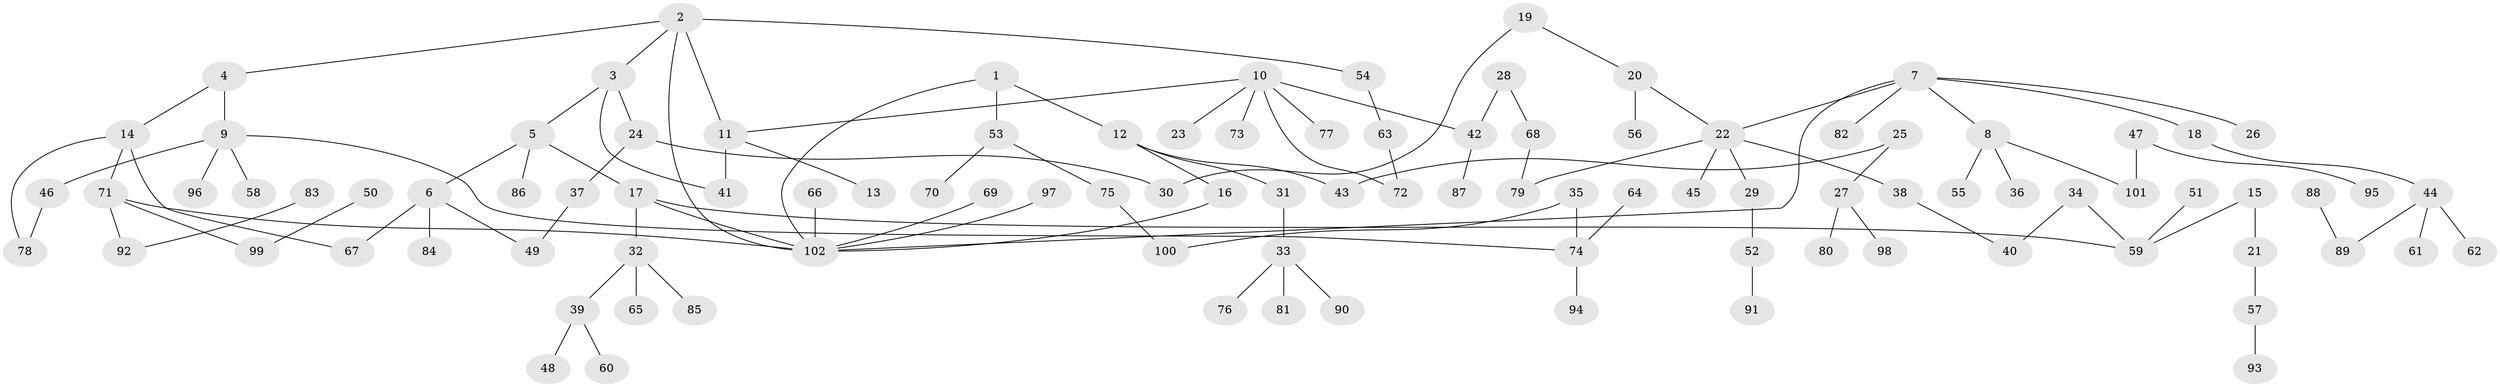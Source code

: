 // original degree distribution, {7: 0.013793103448275862, 10: 0.006896551724137931, 3: 0.1103448275862069, 5: 0.05517241379310345, 2: 0.2689655172413793, 4: 0.07586206896551724, 6: 0.013793103448275862, 1: 0.45517241379310347}
// Generated by graph-tools (version 1.1) at 2025/36/03/04/25 23:36:02]
// undirected, 102 vertices, 113 edges
graph export_dot {
  node [color=gray90,style=filled];
  1;
  2;
  3;
  4;
  5;
  6;
  7;
  8;
  9;
  10;
  11;
  12;
  13;
  14;
  15;
  16;
  17;
  18;
  19;
  20;
  21;
  22;
  23;
  24;
  25;
  26;
  27;
  28;
  29;
  30;
  31;
  32;
  33;
  34;
  35;
  36;
  37;
  38;
  39;
  40;
  41;
  42;
  43;
  44;
  45;
  46;
  47;
  48;
  49;
  50;
  51;
  52;
  53;
  54;
  55;
  56;
  57;
  58;
  59;
  60;
  61;
  62;
  63;
  64;
  65;
  66;
  67;
  68;
  69;
  70;
  71;
  72;
  73;
  74;
  75;
  76;
  77;
  78;
  79;
  80;
  81;
  82;
  83;
  84;
  85;
  86;
  87;
  88;
  89;
  90;
  91;
  92;
  93;
  94;
  95;
  96;
  97;
  98;
  99;
  100;
  101;
  102;
  1 -- 12 [weight=1.0];
  1 -- 53 [weight=1.0];
  1 -- 102 [weight=1.0];
  2 -- 3 [weight=1.0];
  2 -- 4 [weight=1.0];
  2 -- 11 [weight=1.0];
  2 -- 54 [weight=1.0];
  2 -- 102 [weight=1.0];
  3 -- 5 [weight=1.0];
  3 -- 24 [weight=1.0];
  3 -- 41 [weight=1.0];
  4 -- 9 [weight=1.0];
  4 -- 14 [weight=1.0];
  5 -- 6 [weight=1.0];
  5 -- 17 [weight=1.0];
  5 -- 86 [weight=1.0];
  6 -- 49 [weight=1.0];
  6 -- 67 [weight=1.0];
  6 -- 84 [weight=1.0];
  7 -- 8 [weight=1.0];
  7 -- 18 [weight=1.0];
  7 -- 22 [weight=1.0];
  7 -- 26 [weight=1.0];
  7 -- 82 [weight=1.0];
  7 -- 102 [weight=1.0];
  8 -- 36 [weight=1.0];
  8 -- 55 [weight=1.0];
  8 -- 101 [weight=1.0];
  9 -- 46 [weight=1.0];
  9 -- 58 [weight=1.0];
  9 -- 74 [weight=1.0];
  9 -- 96 [weight=1.0];
  10 -- 11 [weight=1.0];
  10 -- 23 [weight=1.0];
  10 -- 42 [weight=1.0];
  10 -- 72 [weight=1.0];
  10 -- 73 [weight=1.0];
  10 -- 77 [weight=1.0];
  11 -- 13 [weight=1.0];
  11 -- 41 [weight=1.0];
  12 -- 16 [weight=1.0];
  12 -- 31 [weight=1.0];
  12 -- 43 [weight=1.0];
  14 -- 67 [weight=1.0];
  14 -- 71 [weight=1.0];
  14 -- 78 [weight=1.0];
  15 -- 21 [weight=1.0];
  15 -- 59 [weight=1.0];
  16 -- 102 [weight=1.0];
  17 -- 32 [weight=1.0];
  17 -- 59 [weight=1.0];
  17 -- 102 [weight=1.0];
  18 -- 44 [weight=1.0];
  19 -- 20 [weight=1.0];
  19 -- 30 [weight=1.0];
  20 -- 22 [weight=1.0];
  20 -- 56 [weight=1.0];
  21 -- 57 [weight=1.0];
  22 -- 29 [weight=1.0];
  22 -- 38 [weight=1.0];
  22 -- 45 [weight=1.0];
  22 -- 79 [weight=1.0];
  24 -- 30 [weight=1.0];
  24 -- 37 [weight=1.0];
  25 -- 27 [weight=1.0];
  25 -- 43 [weight=1.0];
  27 -- 80 [weight=1.0];
  27 -- 98 [weight=1.0];
  28 -- 42 [weight=1.0];
  28 -- 68 [weight=1.0];
  29 -- 52 [weight=1.0];
  31 -- 33 [weight=1.0];
  32 -- 39 [weight=1.0];
  32 -- 65 [weight=1.0];
  32 -- 85 [weight=1.0];
  33 -- 76 [weight=1.0];
  33 -- 81 [weight=1.0];
  33 -- 90 [weight=1.0];
  34 -- 40 [weight=1.0];
  34 -- 59 [weight=1.0];
  35 -- 74 [weight=1.0];
  35 -- 100 [weight=1.0];
  37 -- 49 [weight=1.0];
  38 -- 40 [weight=1.0];
  39 -- 48 [weight=1.0];
  39 -- 60 [weight=1.0];
  42 -- 87 [weight=1.0];
  44 -- 61 [weight=1.0];
  44 -- 62 [weight=1.0];
  44 -- 89 [weight=1.0];
  46 -- 78 [weight=1.0];
  47 -- 95 [weight=1.0];
  47 -- 101 [weight=1.0];
  50 -- 99 [weight=1.0];
  51 -- 59 [weight=1.0];
  52 -- 91 [weight=1.0];
  53 -- 70 [weight=1.0];
  53 -- 75 [weight=1.0];
  54 -- 63 [weight=1.0];
  57 -- 93 [weight=1.0];
  63 -- 72 [weight=1.0];
  64 -- 74 [weight=1.0];
  66 -- 102 [weight=1.0];
  68 -- 79 [weight=1.0];
  69 -- 102 [weight=1.0];
  71 -- 92 [weight=1.0];
  71 -- 99 [weight=1.0];
  71 -- 102 [weight=1.0];
  74 -- 94 [weight=1.0];
  75 -- 100 [weight=1.0];
  83 -- 92 [weight=1.0];
  88 -- 89 [weight=1.0];
  97 -- 102 [weight=1.0];
}
